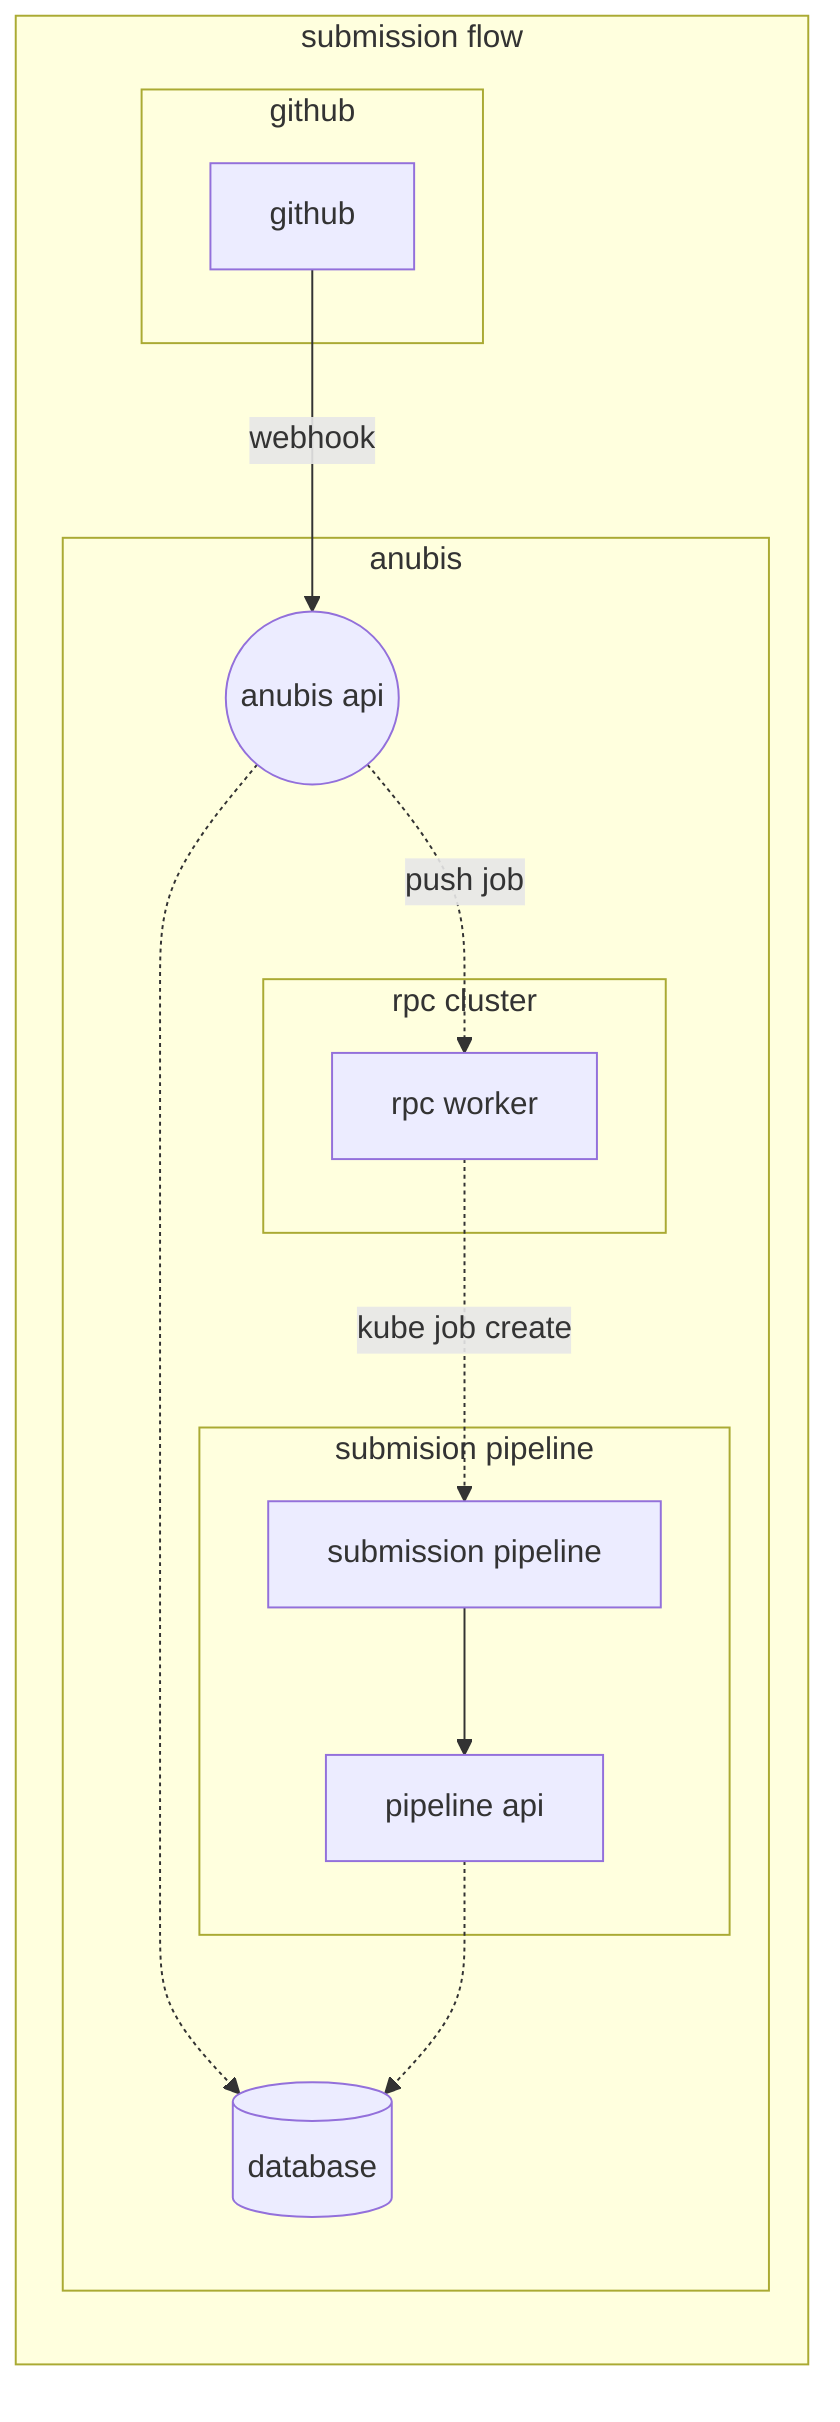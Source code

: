graph LR
    subgraph submission_flow[submission flow]

    subgraph githubg[github]
        github
    end

    subgraph anubisg[anubis]

        api((anubis api))
        db[(database)]

        subgraph rpcc[rpc cluster]
            rpcw[rpc worker]
        end

        subgraph submissionp [submision pipeline]
            submission[submission pipeline]
            pipeapi[pipeline api]
        end

    end

    github --> |webhook| api
    api -.-> |push job| rpcw
    api -.-> db
    rpcw -.-> |kube job create| submission
    submission --> pipeapi
    pipeapi -.-> db
    end
